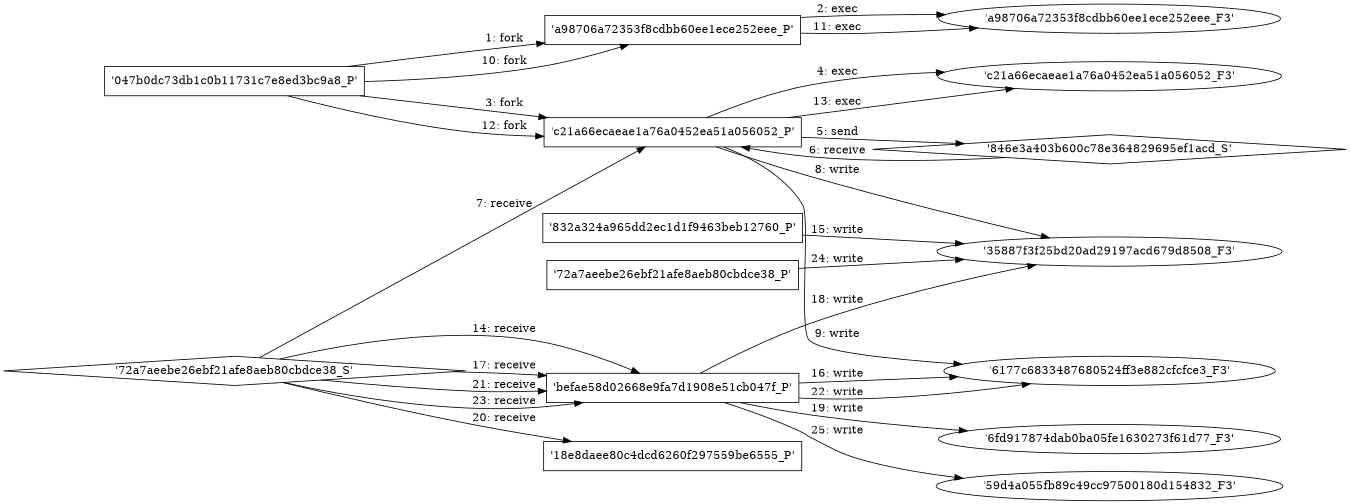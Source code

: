 digraph "D:\Learning\Paper\apt\基于CTI的攻击预警\Dataset\攻击图\ASGfromALLCTI\Microsoft Patch Tuesday - April 2018.dot" {
rankdir="LR"
size="9"
fixedsize="false"
splines="true"
nodesep=0.3
ranksep=0
fontsize=10
overlap="scalexy"
engine= "neato"
	"'047b0dc73db1c0b11731c7e8ed3bc9a8_P'" [node_type=Process shape=box]
	"'a98706a72353f8cdbb60ee1ece252eee_P'" [node_type=Process shape=box]
	"'047b0dc73db1c0b11731c7e8ed3bc9a8_P'" -> "'a98706a72353f8cdbb60ee1ece252eee_P'" [label="1: fork"]
	"'a98706a72353f8cdbb60ee1ece252eee_P'" [node_type=Process shape=box]
	"'a98706a72353f8cdbb60ee1ece252eee_F3'" [node_type=File shape=ellipse]
	"'a98706a72353f8cdbb60ee1ece252eee_P'" -> "'a98706a72353f8cdbb60ee1ece252eee_F3'" [label="2: exec"]
	"'047b0dc73db1c0b11731c7e8ed3bc9a8_P'" [node_type=Process shape=box]
	"'c21a66ecaeae1a76a0452ea51a056052_P'" [node_type=Process shape=box]
	"'047b0dc73db1c0b11731c7e8ed3bc9a8_P'" -> "'c21a66ecaeae1a76a0452ea51a056052_P'" [label="3: fork"]
	"'c21a66ecaeae1a76a0452ea51a056052_P'" [node_type=Process shape=box]
	"'c21a66ecaeae1a76a0452ea51a056052_F3'" [node_type=File shape=ellipse]
	"'c21a66ecaeae1a76a0452ea51a056052_P'" -> "'c21a66ecaeae1a76a0452ea51a056052_F3'" [label="4: exec"]
	"'846e3a403b600c78e364829695ef1acd_S'" [node_type=Socket shape=diamond]
	"'c21a66ecaeae1a76a0452ea51a056052_P'" [node_type=Process shape=box]
	"'c21a66ecaeae1a76a0452ea51a056052_P'" -> "'846e3a403b600c78e364829695ef1acd_S'" [label="5: send"]
	"'846e3a403b600c78e364829695ef1acd_S'" -> "'c21a66ecaeae1a76a0452ea51a056052_P'" [label="6: receive"]
	"'c21a66ecaeae1a76a0452ea51a056052_P'" [node_type=Process shape=box]
	"'72a7aeebe26ebf21afe8aeb80cbdce38_S'" [node_type=Socket shape=diamond]
	"'72a7aeebe26ebf21afe8aeb80cbdce38_S'" -> "'c21a66ecaeae1a76a0452ea51a056052_P'" [label="7: receive"]
	"'35887f3f25bd20ad29197acd679d8508_F3'" [node_type=file shape=ellipse]
	"'c21a66ecaeae1a76a0452ea51a056052_P'" [node_type=Process shape=box]
	"'c21a66ecaeae1a76a0452ea51a056052_P'" -> "'35887f3f25bd20ad29197acd679d8508_F3'" [label="8: write"]
	"'6177c6833487680524ff3e882cfcfce3_F3'" [node_type=file shape=ellipse]
	"'c21a66ecaeae1a76a0452ea51a056052_P'" [node_type=Process shape=box]
	"'c21a66ecaeae1a76a0452ea51a056052_P'" -> "'6177c6833487680524ff3e882cfcfce3_F3'" [label="9: write"]
	"'047b0dc73db1c0b11731c7e8ed3bc9a8_P'" [node_type=Process shape=box]
	"'a98706a72353f8cdbb60ee1ece252eee_P'" [node_type=Process shape=box]
	"'047b0dc73db1c0b11731c7e8ed3bc9a8_P'" -> "'a98706a72353f8cdbb60ee1ece252eee_P'" [label="10: fork"]
	"'a98706a72353f8cdbb60ee1ece252eee_P'" [node_type=Process shape=box]
	"'a98706a72353f8cdbb60ee1ece252eee_F3'" [node_type=File shape=ellipse]
	"'a98706a72353f8cdbb60ee1ece252eee_P'" -> "'a98706a72353f8cdbb60ee1ece252eee_F3'" [label="11: exec"]
	"'047b0dc73db1c0b11731c7e8ed3bc9a8_P'" [node_type=Process shape=box]
	"'c21a66ecaeae1a76a0452ea51a056052_P'" [node_type=Process shape=box]
	"'047b0dc73db1c0b11731c7e8ed3bc9a8_P'" -> "'c21a66ecaeae1a76a0452ea51a056052_P'" [label="12: fork"]
	"'c21a66ecaeae1a76a0452ea51a056052_P'" [node_type=Process shape=box]
	"'c21a66ecaeae1a76a0452ea51a056052_F3'" [node_type=File shape=ellipse]
	"'c21a66ecaeae1a76a0452ea51a056052_P'" -> "'c21a66ecaeae1a76a0452ea51a056052_F3'" [label="13: exec"]
	"'befae58d02668e9fa7d1908e51cb047f_P'" [node_type=Process shape=box]
	"'72a7aeebe26ebf21afe8aeb80cbdce38_S'" [node_type=Socket shape=diamond]
	"'72a7aeebe26ebf21afe8aeb80cbdce38_S'" -> "'befae58d02668e9fa7d1908e51cb047f_P'" [label="14: receive"]
	"'35887f3f25bd20ad29197acd679d8508_F3'" [node_type=file shape=ellipse]
	"'832a324a965dd2ec1d1f9463beb12760_P'" [node_type=Process shape=box]
	"'832a324a965dd2ec1d1f9463beb12760_P'" -> "'35887f3f25bd20ad29197acd679d8508_F3'" [label="15: write"]
	"'6177c6833487680524ff3e882cfcfce3_F3'" [node_type=file shape=ellipse]
	"'befae58d02668e9fa7d1908e51cb047f_P'" [node_type=Process shape=box]
	"'befae58d02668e9fa7d1908e51cb047f_P'" -> "'6177c6833487680524ff3e882cfcfce3_F3'" [label="16: write"]
	"'befae58d02668e9fa7d1908e51cb047f_P'" [node_type=Process shape=box]
	"'72a7aeebe26ebf21afe8aeb80cbdce38_S'" [node_type=Socket shape=diamond]
	"'72a7aeebe26ebf21afe8aeb80cbdce38_S'" -> "'befae58d02668e9fa7d1908e51cb047f_P'" [label="17: receive"]
	"'35887f3f25bd20ad29197acd679d8508_F3'" [node_type=file shape=ellipse]
	"'befae58d02668e9fa7d1908e51cb047f_P'" [node_type=Process shape=box]
	"'befae58d02668e9fa7d1908e51cb047f_P'" -> "'35887f3f25bd20ad29197acd679d8508_F3'" [label="18: write"]
	"'6fd917874dab0ba05fe1630273f61d77_F3'" [node_type=file shape=ellipse]
	"'befae58d02668e9fa7d1908e51cb047f_P'" [node_type=Process shape=box]
	"'befae58d02668e9fa7d1908e51cb047f_P'" -> "'6fd917874dab0ba05fe1630273f61d77_F3'" [label="19: write"]
	"'18e8daee80c4dcd6260f297559be6555_P'" [node_type=Process shape=box]
	"'72a7aeebe26ebf21afe8aeb80cbdce38_S'" [node_type=Socket shape=diamond]
	"'72a7aeebe26ebf21afe8aeb80cbdce38_S'" -> "'18e8daee80c4dcd6260f297559be6555_P'" [label="20: receive"]
	"'befae58d02668e9fa7d1908e51cb047f_P'" [node_type=Process shape=box]
	"'72a7aeebe26ebf21afe8aeb80cbdce38_S'" [node_type=Socket shape=diamond]
	"'72a7aeebe26ebf21afe8aeb80cbdce38_S'" -> "'befae58d02668e9fa7d1908e51cb047f_P'" [label="21: receive"]
	"'6177c6833487680524ff3e882cfcfce3_F3'" [node_type=file shape=ellipse]
	"'befae58d02668e9fa7d1908e51cb047f_P'" [node_type=Process shape=box]
	"'befae58d02668e9fa7d1908e51cb047f_P'" -> "'6177c6833487680524ff3e882cfcfce3_F3'" [label="22: write"]
	"'befae58d02668e9fa7d1908e51cb047f_P'" [node_type=Process shape=box]
	"'72a7aeebe26ebf21afe8aeb80cbdce38_S'" [node_type=Socket shape=diamond]
	"'72a7aeebe26ebf21afe8aeb80cbdce38_S'" -> "'befae58d02668e9fa7d1908e51cb047f_P'" [label="23: receive"]
	"'35887f3f25bd20ad29197acd679d8508_F3'" [node_type=file shape=ellipse]
	"'72a7aeebe26ebf21afe8aeb80cbdce38_P'" [node_type=Process shape=box]
	"'72a7aeebe26ebf21afe8aeb80cbdce38_P'" -> "'35887f3f25bd20ad29197acd679d8508_F3'" [label="24: write"]
	"'59d4a055fb89c49cc97500180d154832_F3'" [node_type=file shape=ellipse]
	"'befae58d02668e9fa7d1908e51cb047f_P'" [node_type=Process shape=box]
	"'befae58d02668e9fa7d1908e51cb047f_P'" -> "'59d4a055fb89c49cc97500180d154832_F3'" [label="25: write"]
}
